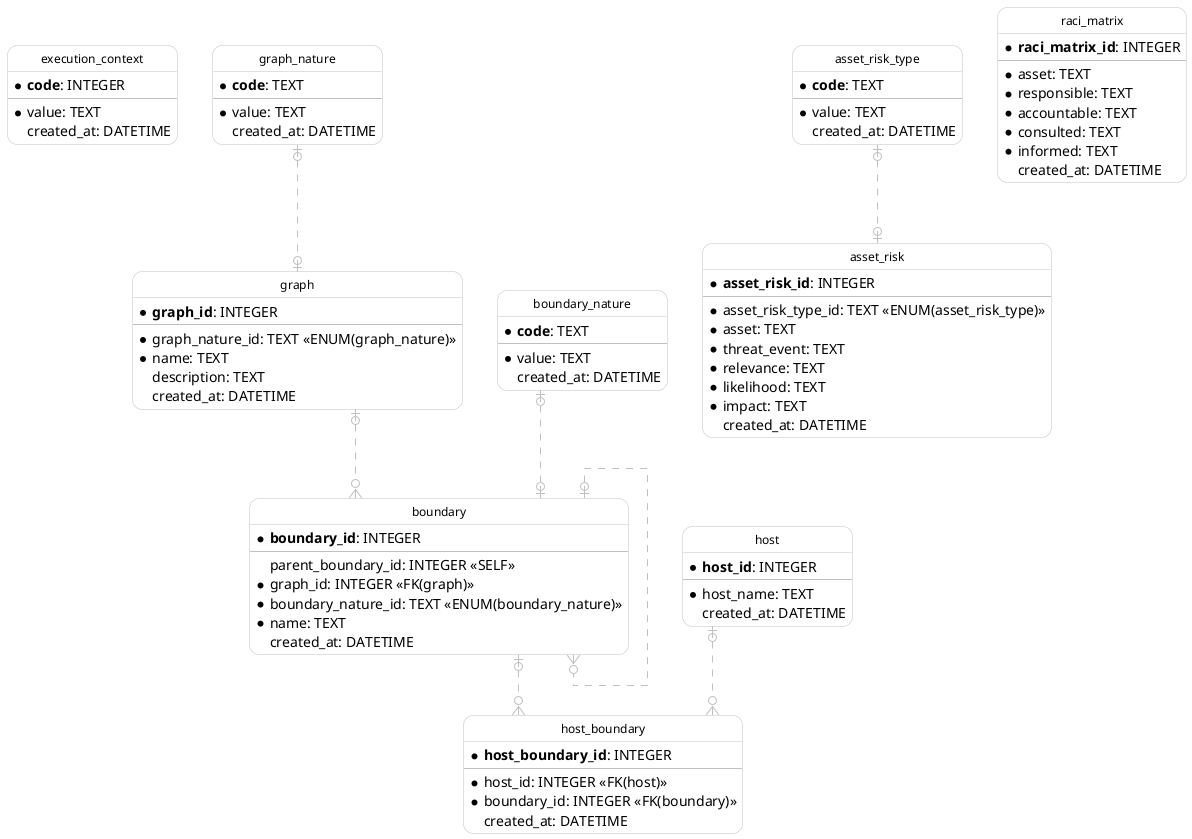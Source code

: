 @startuml models
  hide circle
  skinparam linetype ortho
  skinparam roundcorner 20
  skinparam class {
    BackgroundColor White
    ArrowColor Silver
    BorderColor Silver
    FontColor Black
    FontSize 12
  }

  entity "execution_context" as execution_context {
    * **code**: INTEGER
    --
    * value: TEXT
      created_at: DATETIME
  }

  entity "graph_nature" as graph_nature {
    * **code**: TEXT
    --
    * value: TEXT
      created_at: DATETIME
  }

  entity "boundary_nature" as boundary_nature {
    * **code**: TEXT
    --
    * value: TEXT
      created_at: DATETIME
  }

  entity "asset_risk_type" as asset_risk_type {
    * **code**: TEXT
    --
    * value: TEXT
      created_at: DATETIME
  }

  entity "host" as host {
    * **host_id**: INTEGER
    --
    * host_name: TEXT
      created_at: DATETIME
  }

  entity "graph" as graph {
    * **graph_id**: INTEGER
    --
    * graph_nature_id: TEXT <<ENUM(graph_nature)>>
    * name: TEXT
      description: TEXT
      created_at: DATETIME
  }

  entity "boundary" as boundary {
    * **boundary_id**: INTEGER
    --
      parent_boundary_id: INTEGER <<SELF>>
    * graph_id: INTEGER <<FK(graph)>>
    * boundary_nature_id: TEXT <<ENUM(boundary_nature)>>
    * name: TEXT
      created_at: DATETIME
  }

  entity "host_boundary" as host_boundary {
    * **host_boundary_id**: INTEGER
    --
    * host_id: INTEGER <<FK(host)>>
    * boundary_id: INTEGER <<FK(boundary)>>
      created_at: DATETIME
  }

  entity "raci_matrix" as raci_matrix {
    * **raci_matrix_id**: INTEGER
    --
    * asset: TEXT
    * responsible: TEXT
    * accountable: TEXT
    * consulted: TEXT
    * informed: TEXT
      created_at: DATETIME
  }

  entity "asset_risk" as asset_risk {
    * **asset_risk_id**: INTEGER
    --
    * asset_risk_type_id: TEXT <<ENUM(asset_risk_type)>>
    * asset: TEXT
    * threat_event: TEXT
    * relevance: TEXT
    * likelihood: TEXT
    * impact: TEXT
      created_at: DATETIME
  }

  graph_nature |o..o| graph
  boundary |o..o{ boundary
  graph |o..o{ boundary
  boundary_nature |o..o| boundary
  host |o..o{ host_boundary
  boundary |o..o{ host_boundary
  asset_risk_type |o..o| asset_risk
@enduml